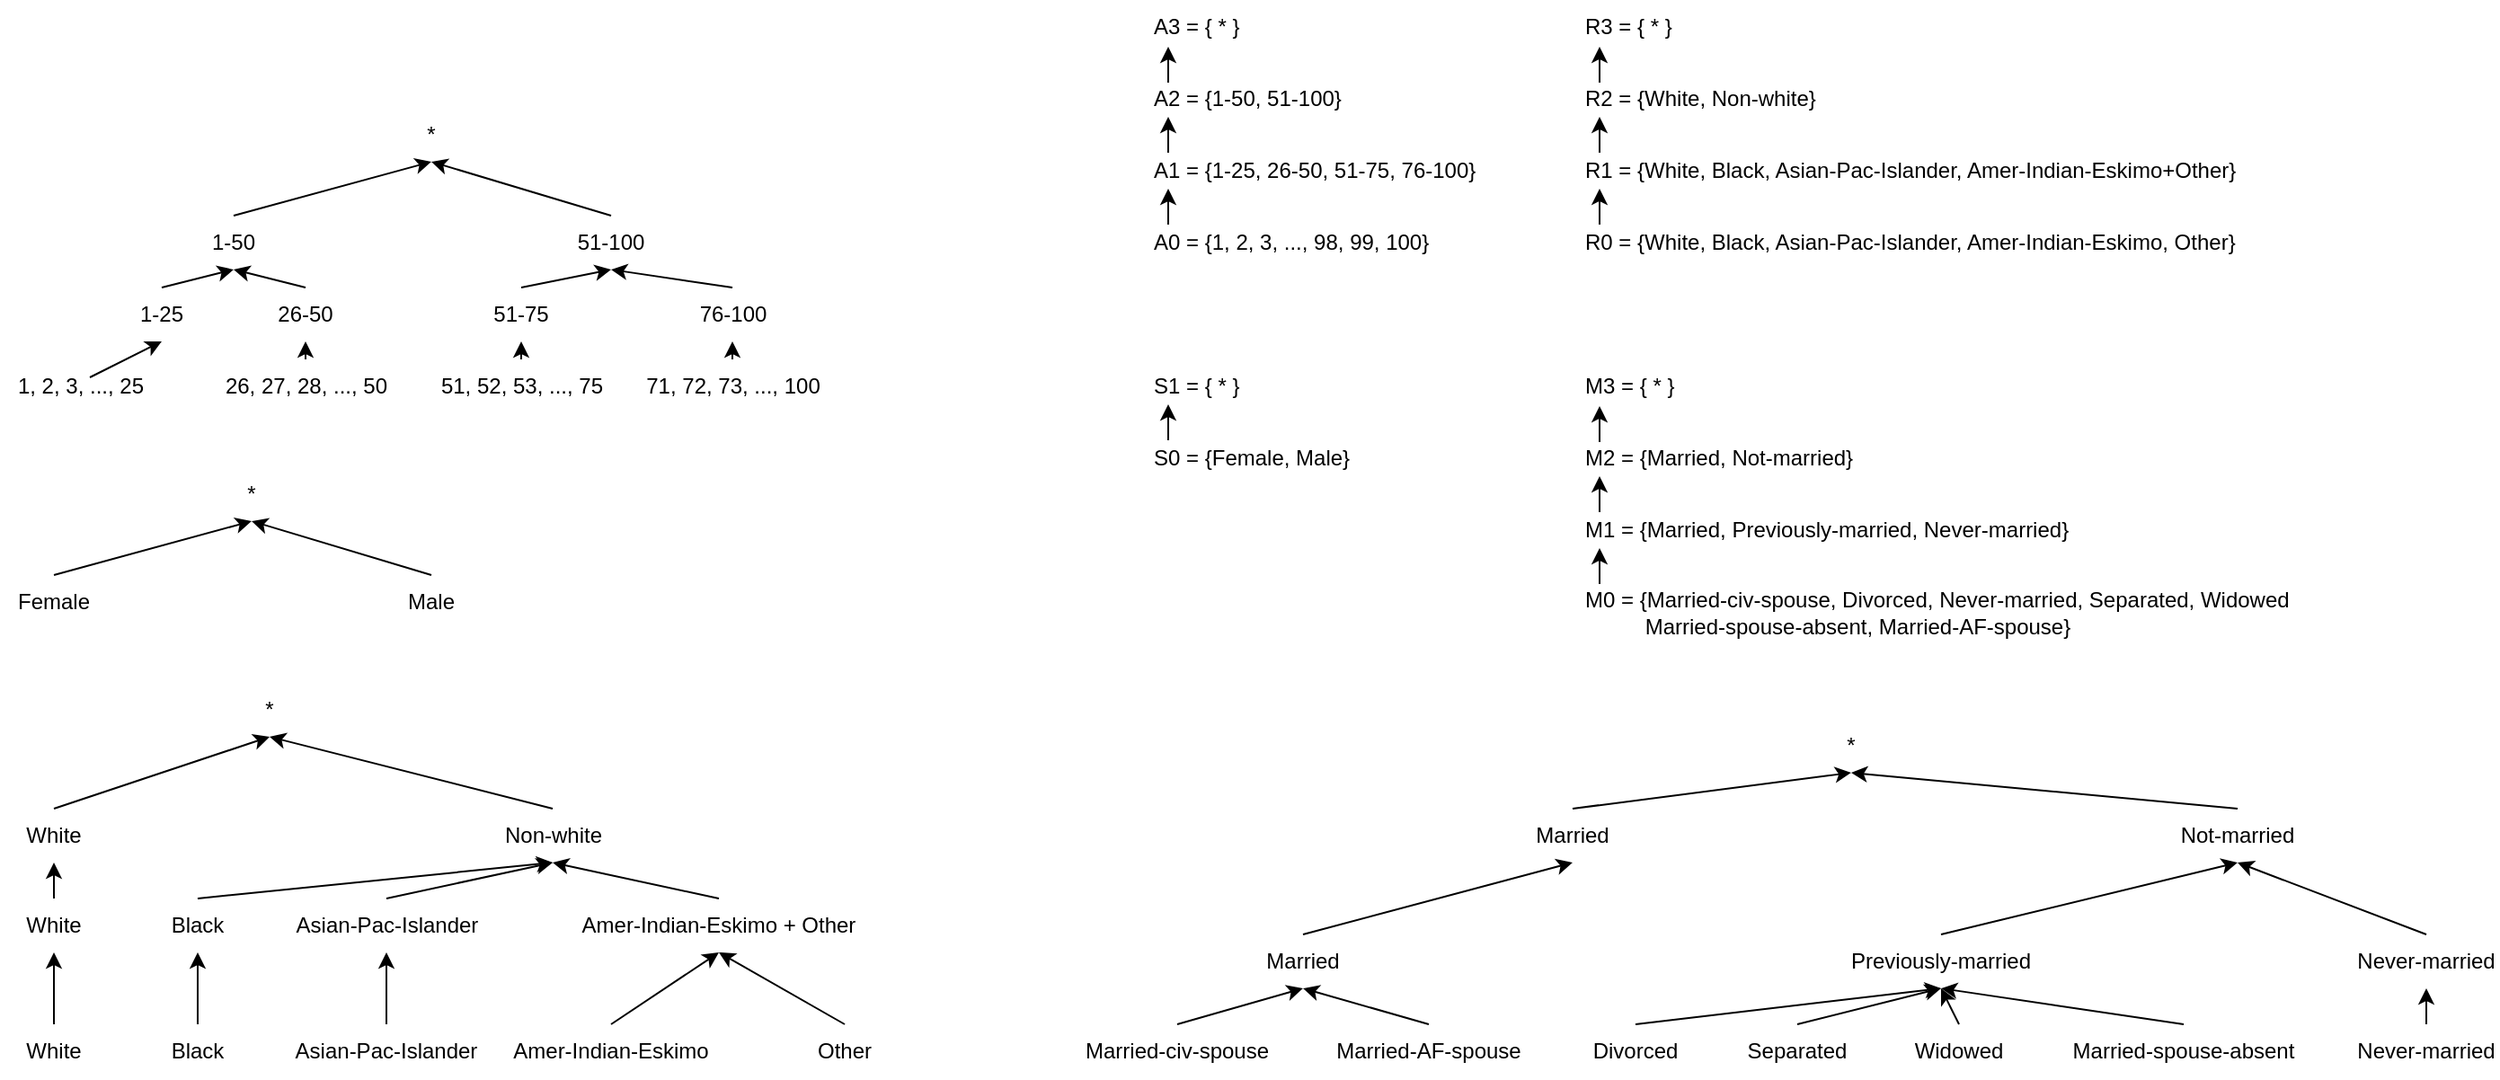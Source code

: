 <mxfile version="28.1.2">
  <diagram name="หน้า-1" id="5W7M6bj4PBa3VC3lxNan">
    <mxGraphModel dx="1678" dy="989" grid="1" gridSize="10" guides="1" tooltips="1" connect="1" arrows="1" fold="1" page="1" pageScale="1" pageWidth="1654" pageHeight="1169" math="0" shadow="0">
      <root>
        <mxCell id="0" />
        <mxCell id="1" parent="0" />
        <mxCell id="DwPkwXwsCmRvW5p9e_Te-1" value="A0 = {1, 2, 3, ..., 98, 99, 100}" style="text;html=1;align=left;verticalAlign=middle;whiteSpace=wrap;rounded=0;" vertex="1" parent="1">
          <mxGeometry x="720" y="440" width="250" height="30" as="geometry" />
        </mxCell>
        <mxCell id="DwPkwXwsCmRvW5p9e_Te-2" value="A1 = {1-25, 26-50, 51-75, 76-100}" style="text;html=1;align=left;verticalAlign=middle;whiteSpace=wrap;rounded=0;" vertex="1" parent="1">
          <mxGeometry x="720" y="400" width="250" height="30" as="geometry" />
        </mxCell>
        <mxCell id="DwPkwXwsCmRvW5p9e_Te-3" value="A2 = {1-50, 51-100}" style="text;html=1;align=left;verticalAlign=middle;whiteSpace=wrap;rounded=0;" vertex="1" parent="1">
          <mxGeometry x="720" y="360" width="250" height="30" as="geometry" />
        </mxCell>
        <mxCell id="DwPkwXwsCmRvW5p9e_Te-4" value="A3 = { * }" style="text;html=1;align=left;verticalAlign=middle;whiteSpace=wrap;rounded=0;" vertex="1" parent="1">
          <mxGeometry x="720" y="320" width="250" height="30" as="geometry" />
        </mxCell>
        <mxCell id="DwPkwXwsCmRvW5p9e_Te-5" value="" style="endArrow=classic;html=1;rounded=0;" edge="1" parent="1">
          <mxGeometry width="50" height="50" relative="1" as="geometry">
            <mxPoint x="730" y="366" as="sourcePoint" />
            <mxPoint x="730" y="346" as="targetPoint" />
            <Array as="points">
              <mxPoint x="730" y="366" />
            </Array>
          </mxGeometry>
        </mxCell>
        <mxCell id="DwPkwXwsCmRvW5p9e_Te-6" value="" style="endArrow=classic;html=1;rounded=0;" edge="1" parent="1">
          <mxGeometry width="50" height="50" relative="1" as="geometry">
            <mxPoint x="730" y="405" as="sourcePoint" />
            <mxPoint x="730" y="385" as="targetPoint" />
            <Array as="points">
              <mxPoint x="730" y="405" />
            </Array>
          </mxGeometry>
        </mxCell>
        <mxCell id="DwPkwXwsCmRvW5p9e_Te-7" value="" style="endArrow=classic;html=1;rounded=0;" edge="1" parent="1">
          <mxGeometry width="50" height="50" relative="1" as="geometry">
            <mxPoint x="730" y="445" as="sourcePoint" />
            <mxPoint x="730" y="425" as="targetPoint" />
            <Array as="points">
              <mxPoint x="730" y="445" />
            </Array>
          </mxGeometry>
        </mxCell>
        <mxCell id="DwPkwXwsCmRvW5p9e_Te-8" value="S0 = {Female, Male}" style="text;html=1;align=left;verticalAlign=middle;whiteSpace=wrap;rounded=0;" vertex="1" parent="1">
          <mxGeometry x="720" y="560" width="250" height="30" as="geometry" />
        </mxCell>
        <mxCell id="DwPkwXwsCmRvW5p9e_Te-9" value="S1 = { * }" style="text;html=1;align=left;verticalAlign=middle;whiteSpace=wrap;rounded=0;" vertex="1" parent="1">
          <mxGeometry x="720" y="520" width="250" height="30" as="geometry" />
        </mxCell>
        <mxCell id="DwPkwXwsCmRvW5p9e_Te-10" value="" style="endArrow=classic;html=1;rounded=0;" edge="1" parent="1">
          <mxGeometry width="50" height="50" relative="1" as="geometry">
            <mxPoint x="730" y="565" as="sourcePoint" />
            <mxPoint x="730" y="545" as="targetPoint" />
            <Array as="points">
              <mxPoint x="730" y="565" />
            </Array>
          </mxGeometry>
        </mxCell>
        <mxCell id="DwPkwXwsCmRvW5p9e_Te-11" value="R0 = {White, Black, Asian-Pac-Islander, Amer-Indian-Eskimo, Other}" style="text;html=1;align=left;verticalAlign=middle;whiteSpace=wrap;rounded=0;" vertex="1" parent="1">
          <mxGeometry x="960" y="440" width="370" height="30" as="geometry" />
        </mxCell>
        <mxCell id="DwPkwXwsCmRvW5p9e_Te-12" value="R1 = {White, Black, Asian-Pac-Islander, Amer-Indian-Eskimo+Other}" style="text;html=1;align=left;verticalAlign=middle;whiteSpace=wrap;rounded=0;" vertex="1" parent="1">
          <mxGeometry x="960" y="400" width="370" height="30" as="geometry" />
        </mxCell>
        <mxCell id="DwPkwXwsCmRvW5p9e_Te-13" value="R2 = {White, Non-white}" style="text;html=1;align=left;verticalAlign=middle;whiteSpace=wrap;rounded=0;" vertex="1" parent="1">
          <mxGeometry x="960" y="360" width="370" height="30" as="geometry" />
        </mxCell>
        <mxCell id="DwPkwXwsCmRvW5p9e_Te-14" value="R3 = { * }" style="text;html=1;align=left;verticalAlign=middle;whiteSpace=wrap;rounded=0;" vertex="1" parent="1">
          <mxGeometry x="960" y="320" width="250" height="30" as="geometry" />
        </mxCell>
        <mxCell id="DwPkwXwsCmRvW5p9e_Te-15" value="" style="endArrow=classic;html=1;rounded=0;" edge="1" parent="1">
          <mxGeometry width="50" height="50" relative="1" as="geometry">
            <mxPoint x="970" y="366" as="sourcePoint" />
            <mxPoint x="970" y="346" as="targetPoint" />
            <Array as="points">
              <mxPoint x="970" y="366" />
            </Array>
          </mxGeometry>
        </mxCell>
        <mxCell id="DwPkwXwsCmRvW5p9e_Te-16" value="" style="endArrow=classic;html=1;rounded=0;" edge="1" parent="1">
          <mxGeometry width="50" height="50" relative="1" as="geometry">
            <mxPoint x="970" y="405" as="sourcePoint" />
            <mxPoint x="970" y="385" as="targetPoint" />
            <Array as="points">
              <mxPoint x="970" y="405" />
            </Array>
          </mxGeometry>
        </mxCell>
        <mxCell id="DwPkwXwsCmRvW5p9e_Te-17" value="" style="endArrow=classic;html=1;rounded=0;" edge="1" parent="1">
          <mxGeometry width="50" height="50" relative="1" as="geometry">
            <mxPoint x="970" y="445" as="sourcePoint" />
            <mxPoint x="970" y="425" as="targetPoint" />
            <Array as="points">
              <mxPoint x="970" y="445" />
            </Array>
          </mxGeometry>
        </mxCell>
        <mxCell id="DwPkwXwsCmRvW5p9e_Te-18" value="M0 = {Married-civ-spouse, Divorced, Never-married, Separated, Widowed&lt;div&gt;&amp;nbsp; &amp;nbsp; &amp;nbsp; &amp;nbsp; &amp;nbsp; Married-spouse-absent, Married-AF-spouse}&lt;/div&gt;" style="text;html=1;align=left;verticalAlign=middle;whiteSpace=wrap;rounded=0;" vertex="1" parent="1">
          <mxGeometry x="960" y="646" width="400" height="30" as="geometry" />
        </mxCell>
        <mxCell id="DwPkwXwsCmRvW5p9e_Te-19" value="M1 = {Married, Previously-married, Never-married}" style="text;html=1;align=left;verticalAlign=middle;whiteSpace=wrap;rounded=0;" vertex="1" parent="1">
          <mxGeometry x="960" y="600" width="370" height="30" as="geometry" />
        </mxCell>
        <mxCell id="DwPkwXwsCmRvW5p9e_Te-20" value="M2 = {Married, Not-married}" style="text;html=1;align=left;verticalAlign=middle;whiteSpace=wrap;rounded=0;" vertex="1" parent="1">
          <mxGeometry x="960" y="560" width="370" height="30" as="geometry" />
        </mxCell>
        <mxCell id="DwPkwXwsCmRvW5p9e_Te-21" value="M3 = { * }" style="text;html=1;align=left;verticalAlign=middle;whiteSpace=wrap;rounded=0;" vertex="1" parent="1">
          <mxGeometry x="960" y="520" width="250" height="30" as="geometry" />
        </mxCell>
        <mxCell id="DwPkwXwsCmRvW5p9e_Te-22" value="" style="endArrow=classic;html=1;rounded=0;" edge="1" parent="1">
          <mxGeometry width="50" height="50" relative="1" as="geometry">
            <mxPoint x="970" y="566" as="sourcePoint" />
            <mxPoint x="970" y="546" as="targetPoint" />
            <Array as="points">
              <mxPoint x="970" y="566" />
            </Array>
          </mxGeometry>
        </mxCell>
        <mxCell id="DwPkwXwsCmRvW5p9e_Te-23" value="" style="endArrow=classic;html=1;rounded=0;" edge="1" parent="1">
          <mxGeometry width="50" height="50" relative="1" as="geometry">
            <mxPoint x="970" y="605" as="sourcePoint" />
            <mxPoint x="970" y="585" as="targetPoint" />
            <Array as="points">
              <mxPoint x="970" y="605" />
            </Array>
          </mxGeometry>
        </mxCell>
        <mxCell id="DwPkwXwsCmRvW5p9e_Te-24" value="" style="endArrow=classic;html=1;rounded=0;" edge="1" parent="1">
          <mxGeometry width="50" height="50" relative="1" as="geometry">
            <mxPoint x="970" y="645" as="sourcePoint" />
            <mxPoint x="970" y="625" as="targetPoint" />
            <Array as="points">
              <mxPoint x="970" y="645" />
            </Array>
          </mxGeometry>
        </mxCell>
        <mxCell id="DwPkwXwsCmRvW5p9e_Te-25" value="*" style="text;html=1;align=center;verticalAlign=middle;whiteSpace=wrap;rounded=0;" vertex="1" parent="1">
          <mxGeometry x="290" y="380" width="60" height="30" as="geometry" />
        </mxCell>
        <mxCell id="DwPkwXwsCmRvW5p9e_Te-26" value="1-50" style="text;html=1;align=center;verticalAlign=middle;whiteSpace=wrap;rounded=0;" vertex="1" parent="1">
          <mxGeometry x="180" y="440" width="60" height="30" as="geometry" />
        </mxCell>
        <mxCell id="DwPkwXwsCmRvW5p9e_Te-27" value="51-100" style="text;html=1;align=center;verticalAlign=middle;whiteSpace=wrap;rounded=0;" vertex="1" parent="1">
          <mxGeometry x="390" y="440" width="60" height="30" as="geometry" />
        </mxCell>
        <mxCell id="DwPkwXwsCmRvW5p9e_Te-28" value="1-25" style="text;html=1;align=center;verticalAlign=middle;whiteSpace=wrap;rounded=0;" vertex="1" parent="1">
          <mxGeometry x="140" y="480" width="60" height="30" as="geometry" />
        </mxCell>
        <mxCell id="DwPkwXwsCmRvW5p9e_Te-29" value="26-50" style="text;html=1;align=center;verticalAlign=middle;whiteSpace=wrap;rounded=0;" vertex="1" parent="1">
          <mxGeometry x="220" y="480" width="60" height="30" as="geometry" />
        </mxCell>
        <mxCell id="DwPkwXwsCmRvW5p9e_Te-30" value="51-75" style="text;html=1;align=center;verticalAlign=middle;whiteSpace=wrap;rounded=0;" vertex="1" parent="1">
          <mxGeometry x="340" y="480" width="60" height="30" as="geometry" />
        </mxCell>
        <mxCell id="DwPkwXwsCmRvW5p9e_Te-31" value="76-100" style="text;html=1;align=center;verticalAlign=middle;whiteSpace=wrap;rounded=0;" vertex="1" parent="1">
          <mxGeometry x="457.5" y="480" width="60" height="30" as="geometry" />
        </mxCell>
        <mxCell id="DwPkwXwsCmRvW5p9e_Te-32" value="1, 2, 3, ..., 25" style="text;html=1;align=center;verticalAlign=middle;whiteSpace=wrap;rounded=0;" vertex="1" parent="1">
          <mxGeometry x="80" y="520" width="90" height="30" as="geometry" />
        </mxCell>
        <mxCell id="DwPkwXwsCmRvW5p9e_Te-33" value="26, 27, 28, ..., 50" style="text;html=1;align=center;verticalAlign=middle;whiteSpace=wrap;rounded=0;" vertex="1" parent="1">
          <mxGeometry x="202.5" y="520" width="95" height="30" as="geometry" />
        </mxCell>
        <mxCell id="DwPkwXwsCmRvW5p9e_Te-34" value="51, 52, 53, ..., 75" style="text;html=1;align=center;verticalAlign=middle;whiteSpace=wrap;rounded=0;" vertex="1" parent="1">
          <mxGeometry x="322.5" y="520" width="95" height="30" as="geometry" />
        </mxCell>
        <mxCell id="DwPkwXwsCmRvW5p9e_Te-35" value="71, 72, 73, ..., 100" style="text;html=1;align=center;verticalAlign=middle;whiteSpace=wrap;rounded=0;" vertex="1" parent="1">
          <mxGeometry x="437.5" y="520" width="100" height="30" as="geometry" />
        </mxCell>
        <mxCell id="DwPkwXwsCmRvW5p9e_Te-36" value="" style="endArrow=classic;html=1;rounded=0;strokeWidth=1;entryX=0.5;entryY=1;entryDx=0;entryDy=0;" edge="1" parent="1" target="DwPkwXwsCmRvW5p9e_Te-28">
          <mxGeometry width="50" height="50" relative="1" as="geometry">
            <mxPoint x="130" y="530" as="sourcePoint" />
            <mxPoint x="180" y="480" as="targetPoint" />
          </mxGeometry>
        </mxCell>
        <mxCell id="DwPkwXwsCmRvW5p9e_Te-37" value="" style="endArrow=classic;html=1;rounded=0;strokeWidth=1;entryX=0.5;entryY=1;entryDx=0;entryDy=0;exitX=0.5;exitY=0;exitDx=0;exitDy=0;" edge="1" parent="1" source="DwPkwXwsCmRvW5p9e_Te-33" target="DwPkwXwsCmRvW5p9e_Te-29">
          <mxGeometry width="50" height="50" relative="1" as="geometry">
            <mxPoint x="200" y="600" as="sourcePoint" />
            <mxPoint x="240" y="580" as="targetPoint" />
          </mxGeometry>
        </mxCell>
        <mxCell id="DwPkwXwsCmRvW5p9e_Te-38" value="" style="endArrow=classic;html=1;rounded=0;strokeWidth=1;entryX=0.5;entryY=1;entryDx=0;entryDy=0;" edge="1" parent="1" target="DwPkwXwsCmRvW5p9e_Te-30">
          <mxGeometry width="50" height="50" relative="1" as="geometry">
            <mxPoint x="370" y="520" as="sourcePoint" />
            <mxPoint x="420" y="590" as="targetPoint" />
          </mxGeometry>
        </mxCell>
        <mxCell id="DwPkwXwsCmRvW5p9e_Te-39" value="" style="endArrow=classic;html=1;rounded=0;strokeWidth=1;entryX=0.5;entryY=1;entryDx=0;entryDy=0;exitX=0.5;exitY=0;exitDx=0;exitDy=0;" edge="1" parent="1" source="DwPkwXwsCmRvW5p9e_Te-35" target="DwPkwXwsCmRvW5p9e_Te-31">
          <mxGeometry width="50" height="50" relative="1" as="geometry">
            <mxPoint x="460" y="600" as="sourcePoint" />
            <mxPoint x="500" y="580" as="targetPoint" />
          </mxGeometry>
        </mxCell>
        <mxCell id="DwPkwXwsCmRvW5p9e_Te-40" value="" style="endArrow=classic;html=1;rounded=0;strokeWidth=1;entryX=0.5;entryY=1;entryDx=0;entryDy=0;exitX=0.5;exitY=0;exitDx=0;exitDy=0;" edge="1" parent="1" source="DwPkwXwsCmRvW5p9e_Te-28" target="DwPkwXwsCmRvW5p9e_Te-26">
          <mxGeometry width="50" height="50" relative="1" as="geometry">
            <mxPoint x="490" y="610" as="sourcePoint" />
            <mxPoint x="530" y="590" as="targetPoint" />
          </mxGeometry>
        </mxCell>
        <mxCell id="DwPkwXwsCmRvW5p9e_Te-41" value="" style="endArrow=classic;html=1;rounded=0;strokeWidth=1;entryX=0.5;entryY=1;entryDx=0;entryDy=0;exitX=0.5;exitY=0;exitDx=0;exitDy=0;" edge="1" parent="1" source="DwPkwXwsCmRvW5p9e_Te-29" target="DwPkwXwsCmRvW5p9e_Te-26">
          <mxGeometry width="50" height="50" relative="1" as="geometry">
            <mxPoint x="280" y="480" as="sourcePoint" />
            <mxPoint x="320" y="460" as="targetPoint" />
          </mxGeometry>
        </mxCell>
        <mxCell id="DwPkwXwsCmRvW5p9e_Te-42" value="" style="endArrow=classic;html=1;rounded=0;strokeWidth=1;entryX=0.5;entryY=1;entryDx=0;entryDy=0;exitX=0.5;exitY=0;exitDx=0;exitDy=0;" edge="1" parent="1" source="DwPkwXwsCmRvW5p9e_Te-30" target="DwPkwXwsCmRvW5p9e_Te-27">
          <mxGeometry width="50" height="50" relative="1" as="geometry">
            <mxPoint x="360" y="480" as="sourcePoint" />
            <mxPoint x="400" y="460" as="targetPoint" />
          </mxGeometry>
        </mxCell>
        <mxCell id="DwPkwXwsCmRvW5p9e_Te-43" value="" style="endArrow=classic;html=1;rounded=0;strokeWidth=1;entryX=0.5;entryY=1;entryDx=0;entryDy=0;exitX=0.5;exitY=0;exitDx=0;exitDy=0;" edge="1" parent="1" source="DwPkwXwsCmRvW5p9e_Te-31" target="DwPkwXwsCmRvW5p9e_Te-27">
          <mxGeometry width="50" height="50" relative="1" as="geometry">
            <mxPoint x="460" y="480" as="sourcePoint" />
            <mxPoint x="500" y="460" as="targetPoint" />
          </mxGeometry>
        </mxCell>
        <mxCell id="DwPkwXwsCmRvW5p9e_Te-44" value="" style="endArrow=classic;html=1;rounded=0;strokeWidth=1;entryX=0.5;entryY=1;entryDx=0;entryDy=0;exitX=0.5;exitY=0;exitDx=0;exitDy=0;" edge="1" parent="1" source="DwPkwXwsCmRvW5p9e_Te-26" target="DwPkwXwsCmRvW5p9e_Te-25">
          <mxGeometry width="50" height="50" relative="1" as="geometry">
            <mxPoint x="330" y="430" as="sourcePoint" />
            <mxPoint x="370" y="410" as="targetPoint" />
          </mxGeometry>
        </mxCell>
        <mxCell id="DwPkwXwsCmRvW5p9e_Te-45" value="" style="endArrow=classic;html=1;rounded=0;strokeWidth=1;entryX=0.5;entryY=1;entryDx=0;entryDy=0;exitX=0.5;exitY=0;exitDx=0;exitDy=0;" edge="1" parent="1" source="DwPkwXwsCmRvW5p9e_Te-27" target="DwPkwXwsCmRvW5p9e_Te-25">
          <mxGeometry width="50" height="50" relative="1" as="geometry">
            <mxPoint x="400" y="460" as="sourcePoint" />
            <mxPoint x="440" y="440" as="targetPoint" />
          </mxGeometry>
        </mxCell>
        <mxCell id="DwPkwXwsCmRvW5p9e_Te-46" value="*" style="text;html=1;align=center;verticalAlign=middle;whiteSpace=wrap;rounded=0;" vertex="1" parent="1">
          <mxGeometry x="190" y="580" width="60" height="30" as="geometry" />
        </mxCell>
        <mxCell id="DwPkwXwsCmRvW5p9e_Te-47" value="Female" style="text;html=1;align=center;verticalAlign=middle;whiteSpace=wrap;rounded=0;" vertex="1" parent="1">
          <mxGeometry x="80" y="640" width="60" height="30" as="geometry" />
        </mxCell>
        <mxCell id="DwPkwXwsCmRvW5p9e_Te-48" value="Male" style="text;html=1;align=center;verticalAlign=middle;whiteSpace=wrap;rounded=0;" vertex="1" parent="1">
          <mxGeometry x="290" y="640" width="60" height="30" as="geometry" />
        </mxCell>
        <mxCell id="DwPkwXwsCmRvW5p9e_Te-49" value="" style="endArrow=classic;html=1;rounded=0;strokeWidth=1;entryX=0.5;entryY=1;entryDx=0;entryDy=0;exitX=0.5;exitY=0;exitDx=0;exitDy=0;" edge="1" parent="1" source="DwPkwXwsCmRvW5p9e_Te-47" target="DwPkwXwsCmRvW5p9e_Te-46">
          <mxGeometry width="50" height="50" relative="1" as="geometry">
            <mxPoint x="230" y="630" as="sourcePoint" />
            <mxPoint x="270" y="610" as="targetPoint" />
          </mxGeometry>
        </mxCell>
        <mxCell id="DwPkwXwsCmRvW5p9e_Te-50" value="" style="endArrow=classic;html=1;rounded=0;strokeWidth=1;entryX=0.5;entryY=1;entryDx=0;entryDy=0;exitX=0.5;exitY=0;exitDx=0;exitDy=0;" edge="1" parent="1" source="DwPkwXwsCmRvW5p9e_Te-48" target="DwPkwXwsCmRvW5p9e_Te-46">
          <mxGeometry width="50" height="50" relative="1" as="geometry">
            <mxPoint x="300" y="660" as="sourcePoint" />
            <mxPoint x="340" y="640" as="targetPoint" />
          </mxGeometry>
        </mxCell>
        <mxCell id="DwPkwXwsCmRvW5p9e_Te-51" value="White" style="text;html=1;align=center;verticalAlign=middle;whiteSpace=wrap;rounded=0;" vertex="1" parent="1">
          <mxGeometry x="80" y="890" width="60" height="30" as="geometry" />
        </mxCell>
        <mxCell id="DwPkwXwsCmRvW5p9e_Te-52" value="Asian-Pac-Islander" style="text;html=1;align=center;verticalAlign=middle;whiteSpace=wrap;rounded=0;" vertex="1" parent="1">
          <mxGeometry x="240" y="890" width="110" height="30" as="geometry" />
        </mxCell>
        <mxCell id="DwPkwXwsCmRvW5p9e_Te-53" value="Other" style="text;html=1;align=center;verticalAlign=middle;whiteSpace=wrap;rounded=0;" vertex="1" parent="1">
          <mxGeometry x="520" y="890" width="60" height="30" as="geometry" />
        </mxCell>
        <mxCell id="DwPkwXwsCmRvW5p9e_Te-54" value="Amer-Indian-Eskimo" style="text;html=1;align=center;verticalAlign=middle;whiteSpace=wrap;rounded=0;" vertex="1" parent="1">
          <mxGeometry x="360" y="890" width="120" height="30" as="geometry" />
        </mxCell>
        <mxCell id="DwPkwXwsCmRvW5p9e_Te-55" value="Black" style="text;html=1;align=center;verticalAlign=middle;whiteSpace=wrap;rounded=0;" vertex="1" parent="1">
          <mxGeometry x="160" y="890" width="60" height="30" as="geometry" />
        </mxCell>
        <mxCell id="DwPkwXwsCmRvW5p9e_Te-56" value="White" style="text;html=1;align=center;verticalAlign=middle;whiteSpace=wrap;rounded=0;" vertex="1" parent="1">
          <mxGeometry x="80" y="820" width="60" height="30" as="geometry" />
        </mxCell>
        <mxCell id="DwPkwXwsCmRvW5p9e_Te-57" value="Amer-Indian-Eskimo + Other" style="text;html=1;align=center;verticalAlign=middle;whiteSpace=wrap;rounded=0;" vertex="1" parent="1">
          <mxGeometry x="400" y="820" width="160" height="30" as="geometry" />
        </mxCell>
        <mxCell id="DwPkwXwsCmRvW5p9e_Te-58" value="Asian-Pac-Islander" style="text;html=1;align=center;verticalAlign=middle;whiteSpace=wrap;rounded=0;" vertex="1" parent="1">
          <mxGeometry x="238.75" y="820" width="112.5" height="30" as="geometry" />
        </mxCell>
        <mxCell id="DwPkwXwsCmRvW5p9e_Te-59" value="Black" style="text;html=1;align=center;verticalAlign=middle;whiteSpace=wrap;rounded=0;" vertex="1" parent="1">
          <mxGeometry x="160" y="820" width="60" height="30" as="geometry" />
        </mxCell>
        <mxCell id="DwPkwXwsCmRvW5p9e_Te-60" value="White" style="text;html=1;align=center;verticalAlign=middle;whiteSpace=wrap;rounded=0;" vertex="1" parent="1">
          <mxGeometry x="80" y="770" width="60" height="30" as="geometry" />
        </mxCell>
        <mxCell id="DwPkwXwsCmRvW5p9e_Te-61" value="Non-white" style="text;html=1;align=center;verticalAlign=middle;whiteSpace=wrap;rounded=0;" vertex="1" parent="1">
          <mxGeometry x="357.5" y="770" width="60" height="30" as="geometry" />
        </mxCell>
        <mxCell id="DwPkwXwsCmRvW5p9e_Te-62" value="" style="endArrow=classic;html=1;rounded=0;entryX=0.5;entryY=1;entryDx=0;entryDy=0;exitX=0.5;exitY=0;exitDx=0;exitDy=0;" edge="1" parent="1" source="DwPkwXwsCmRvW5p9e_Te-51" target="DwPkwXwsCmRvW5p9e_Te-56">
          <mxGeometry width="50" height="50" relative="1" as="geometry">
            <mxPoint x="10" y="910" as="sourcePoint" />
            <mxPoint x="60" y="860" as="targetPoint" />
          </mxGeometry>
        </mxCell>
        <mxCell id="DwPkwXwsCmRvW5p9e_Te-63" value="*" style="text;html=1;align=center;verticalAlign=middle;whiteSpace=wrap;rounded=0;" vertex="1" parent="1">
          <mxGeometry x="200" y="700" width="60" height="30" as="geometry" />
        </mxCell>
        <mxCell id="DwPkwXwsCmRvW5p9e_Te-64" value="" style="endArrow=classic;html=1;rounded=0;entryX=0.5;entryY=1;entryDx=0;entryDy=0;exitX=0.5;exitY=0;exitDx=0;exitDy=0;" edge="1" parent="1" source="DwPkwXwsCmRvW5p9e_Te-55" target="DwPkwXwsCmRvW5p9e_Te-59">
          <mxGeometry width="50" height="50" relative="1" as="geometry">
            <mxPoint x="130" y="920" as="sourcePoint" />
            <mxPoint x="180" y="870" as="targetPoint" />
          </mxGeometry>
        </mxCell>
        <mxCell id="DwPkwXwsCmRvW5p9e_Te-65" value="" style="endArrow=classic;html=1;rounded=0;entryX=0.5;entryY=1;entryDx=0;entryDy=0;exitX=0.5;exitY=0;exitDx=0;exitDy=0;" edge="1" parent="1" source="DwPkwXwsCmRvW5p9e_Te-52" target="DwPkwXwsCmRvW5p9e_Te-58">
          <mxGeometry width="50" height="50" relative="1" as="geometry">
            <mxPoint x="260" y="920" as="sourcePoint" />
            <mxPoint x="310" y="870" as="targetPoint" />
          </mxGeometry>
        </mxCell>
        <mxCell id="DwPkwXwsCmRvW5p9e_Te-66" value="" style="endArrow=classic;html=1;rounded=0;entryX=0.5;entryY=1;entryDx=0;entryDy=0;exitX=0.5;exitY=0;exitDx=0;exitDy=0;" edge="1" parent="1" source="DwPkwXwsCmRvW5p9e_Te-54" target="DwPkwXwsCmRvW5p9e_Te-57">
          <mxGeometry width="50" height="50" relative="1" as="geometry">
            <mxPoint x="390" y="910" as="sourcePoint" />
            <mxPoint x="440" y="860" as="targetPoint" />
          </mxGeometry>
        </mxCell>
        <mxCell id="DwPkwXwsCmRvW5p9e_Te-67" value="" style="endArrow=classic;html=1;rounded=0;entryX=0.5;entryY=1;entryDx=0;entryDy=0;exitX=0.5;exitY=0;exitDx=0;exitDy=0;" edge="1" parent="1" source="DwPkwXwsCmRvW5p9e_Te-53" target="DwPkwXwsCmRvW5p9e_Te-57">
          <mxGeometry width="50" height="50" relative="1" as="geometry">
            <mxPoint x="540" y="910" as="sourcePoint" />
            <mxPoint x="590" y="860" as="targetPoint" />
          </mxGeometry>
        </mxCell>
        <mxCell id="DwPkwXwsCmRvW5p9e_Te-68" value="" style="endArrow=classic;html=1;rounded=0;entryX=0.5;entryY=1;entryDx=0;entryDy=0;exitX=0.5;exitY=0;exitDx=0;exitDy=0;" edge="1" parent="1" source="DwPkwXwsCmRvW5p9e_Te-57" target="DwPkwXwsCmRvW5p9e_Te-61">
          <mxGeometry width="50" height="50" relative="1" as="geometry">
            <mxPoint x="510" y="900" as="sourcePoint" />
            <mxPoint x="560" y="850" as="targetPoint" />
          </mxGeometry>
        </mxCell>
        <mxCell id="DwPkwXwsCmRvW5p9e_Te-69" value="" style="endArrow=classic;html=1;rounded=0;exitX=0.5;exitY=0;exitDx=0;exitDy=0;entryX=0.5;entryY=1;entryDx=0;entryDy=0;" edge="1" parent="1" source="DwPkwXwsCmRvW5p9e_Te-58" target="DwPkwXwsCmRvW5p9e_Te-61">
          <mxGeometry width="50" height="50" relative="1" as="geometry">
            <mxPoint x="320" y="860" as="sourcePoint" />
            <mxPoint x="370" y="810" as="targetPoint" />
          </mxGeometry>
        </mxCell>
        <mxCell id="DwPkwXwsCmRvW5p9e_Te-70" value="" style="endArrow=classic;html=1;rounded=0;entryX=0.5;entryY=1;entryDx=0;entryDy=0;exitX=0.5;exitY=0;exitDx=0;exitDy=0;" edge="1" parent="1" source="DwPkwXwsCmRvW5p9e_Te-56" target="DwPkwXwsCmRvW5p9e_Te-60">
          <mxGeometry width="50" height="50" relative="1" as="geometry">
            <mxPoint x="170" y="910" as="sourcePoint" />
            <mxPoint x="220" y="860" as="targetPoint" />
          </mxGeometry>
        </mxCell>
        <mxCell id="DwPkwXwsCmRvW5p9e_Te-71" value="" style="endArrow=classic;html=1;rounded=0;entryX=0.5;entryY=1;entryDx=0;entryDy=0;exitX=0.5;exitY=0;exitDx=0;exitDy=0;" edge="1" parent="1" source="DwPkwXwsCmRvW5p9e_Te-59" target="DwPkwXwsCmRvW5p9e_Te-61">
          <mxGeometry width="50" height="50" relative="1" as="geometry">
            <mxPoint x="120" y="900" as="sourcePoint" />
            <mxPoint x="170" y="850" as="targetPoint" />
          </mxGeometry>
        </mxCell>
        <mxCell id="DwPkwXwsCmRvW5p9e_Te-72" value="" style="endArrow=classic;html=1;rounded=0;entryX=0.5;entryY=1;entryDx=0;entryDy=0;exitX=0.5;exitY=0;exitDx=0;exitDy=0;" edge="1" parent="1" source="DwPkwXwsCmRvW5p9e_Te-60" target="DwPkwXwsCmRvW5p9e_Te-63">
          <mxGeometry width="50" height="50" relative="1" as="geometry">
            <mxPoint x="170" y="850" as="sourcePoint" />
            <mxPoint x="220" y="800" as="targetPoint" />
          </mxGeometry>
        </mxCell>
        <mxCell id="DwPkwXwsCmRvW5p9e_Te-73" value="" style="endArrow=classic;html=1;rounded=0;entryX=0.5;entryY=1;entryDx=0;entryDy=0;exitX=0.5;exitY=0;exitDx=0;exitDy=0;" edge="1" parent="1" source="DwPkwXwsCmRvW5p9e_Te-61" target="DwPkwXwsCmRvW5p9e_Te-63">
          <mxGeometry width="50" height="50" relative="1" as="geometry">
            <mxPoint x="320" y="810" as="sourcePoint" />
            <mxPoint x="370" y="760" as="targetPoint" />
          </mxGeometry>
        </mxCell>
        <mxCell id="DwPkwXwsCmRvW5p9e_Te-75" value="Married-civ-spouse" style="text;html=1;align=center;verticalAlign=middle;whiteSpace=wrap;rounded=0;" vertex="1" parent="1">
          <mxGeometry x="680" y="890" width="110" height="30" as="geometry" />
        </mxCell>
        <mxCell id="DwPkwXwsCmRvW5p9e_Te-76" value="Never-married" style="text;html=1;align=center;verticalAlign=middle;whiteSpace=wrap;rounded=0;" vertex="1" parent="1">
          <mxGeometry x="1390" y="890" width="80" height="30" as="geometry" />
        </mxCell>
        <mxCell id="DwPkwXwsCmRvW5p9e_Te-77" value="Widowed" style="text;html=1;align=center;verticalAlign=middle;whiteSpace=wrap;rounded=0;" vertex="1" parent="1">
          <mxGeometry x="1140" y="890" width="60" height="30" as="geometry" />
        </mxCell>
        <mxCell id="DwPkwXwsCmRvW5p9e_Te-78" value="Separated" style="text;html=1;align=center;verticalAlign=middle;whiteSpace=wrap;rounded=0;" vertex="1" parent="1">
          <mxGeometry x="1050" y="890" width="60" height="30" as="geometry" />
        </mxCell>
        <mxCell id="DwPkwXwsCmRvW5p9e_Te-79" value="Divorced" style="text;html=1;align=center;verticalAlign=middle;whiteSpace=wrap;rounded=0;" vertex="1" parent="1">
          <mxGeometry x="960" y="890" width="60" height="30" as="geometry" />
        </mxCell>
        <mxCell id="DwPkwXwsCmRvW5p9e_Te-80" value="Married-spouse-absent" style="text;html=1;align=center;verticalAlign=middle;whiteSpace=wrap;rounded=0;" vertex="1" parent="1">
          <mxGeometry x="1230" y="890" width="130" height="30" as="geometry" />
        </mxCell>
        <mxCell id="DwPkwXwsCmRvW5p9e_Te-81" value="Married-AF-spouse" style="text;html=1;align=center;verticalAlign=middle;whiteSpace=wrap;rounded=0;" vertex="1" parent="1">
          <mxGeometry x="820" y="890" width="110" height="30" as="geometry" />
        </mxCell>
        <mxCell id="DwPkwXwsCmRvW5p9e_Te-82" value="&lt;span style=&quot;text-align: left;&quot;&gt;Married&lt;/span&gt;" style="text;html=1;align=center;verticalAlign=middle;whiteSpace=wrap;rounded=0;" vertex="1" parent="1">
          <mxGeometry x="780" y="840" width="50" height="30" as="geometry" />
        </mxCell>
        <mxCell id="DwPkwXwsCmRvW5p9e_Te-83" value="&lt;span style=&quot;text-align: left;&quot;&gt;Previously-married&lt;/span&gt;" style="text;html=1;align=center;verticalAlign=middle;whiteSpace=wrap;rounded=0;" vertex="1" parent="1">
          <mxGeometry x="1105" y="840" width="110" height="30" as="geometry" />
        </mxCell>
        <mxCell id="DwPkwXwsCmRvW5p9e_Te-84" value="&lt;span style=&quot;text-align: left;&quot;&gt;Never-married&lt;/span&gt;" style="text;html=1;align=center;verticalAlign=middle;whiteSpace=wrap;rounded=0;" vertex="1" parent="1">
          <mxGeometry x="1390" y="840" width="80" height="30" as="geometry" />
        </mxCell>
        <mxCell id="DwPkwXwsCmRvW5p9e_Te-85" value="&lt;span style=&quot;text-align: left;&quot;&gt;Married&lt;/span&gt;" style="text;html=1;align=center;verticalAlign=middle;whiteSpace=wrap;rounded=0;" vertex="1" parent="1">
          <mxGeometry x="930" y="770" width="50" height="30" as="geometry" />
        </mxCell>
        <mxCell id="DwPkwXwsCmRvW5p9e_Te-86" value="&lt;span style=&quot;text-align: left;&quot;&gt;Not-married&lt;/span&gt;" style="text;html=1;align=center;verticalAlign=middle;whiteSpace=wrap;rounded=0;" vertex="1" parent="1">
          <mxGeometry x="1290" y="770" width="70" height="30" as="geometry" />
        </mxCell>
        <mxCell id="DwPkwXwsCmRvW5p9e_Te-87" value="*" style="text;html=1;align=center;verticalAlign=middle;whiteSpace=wrap;rounded=0;" vertex="1" parent="1">
          <mxGeometry x="1080" y="720" width="60" height="30" as="geometry" />
        </mxCell>
        <mxCell id="DwPkwXwsCmRvW5p9e_Te-89" value="" style="endArrow=classic;html=1;rounded=0;exitX=0.5;exitY=0;exitDx=0;exitDy=0;entryX=0.5;entryY=1;entryDx=0;entryDy=0;" edge="1" parent="1" source="DwPkwXwsCmRvW5p9e_Te-75" target="DwPkwXwsCmRvW5p9e_Te-82">
          <mxGeometry width="50" height="50" relative="1" as="geometry">
            <mxPoint x="670" y="820" as="sourcePoint" />
            <mxPoint x="720" y="770" as="targetPoint" />
          </mxGeometry>
        </mxCell>
        <mxCell id="DwPkwXwsCmRvW5p9e_Te-90" value="" style="endArrow=classic;html=1;rounded=0;entryX=0.5;entryY=1;entryDx=0;entryDy=0;exitX=0.5;exitY=0;exitDx=0;exitDy=0;" edge="1" parent="1" source="DwPkwXwsCmRvW5p9e_Te-81" target="DwPkwXwsCmRvW5p9e_Te-82">
          <mxGeometry width="50" height="50" relative="1" as="geometry">
            <mxPoint x="900" y="970" as="sourcePoint" />
            <mxPoint x="950" y="920" as="targetPoint" />
          </mxGeometry>
        </mxCell>
        <mxCell id="DwPkwXwsCmRvW5p9e_Te-91" value="" style="endArrow=classic;html=1;rounded=0;entryX=0.5;entryY=1;entryDx=0;entryDy=0;exitX=0.5;exitY=0;exitDx=0;exitDy=0;" edge="1" parent="1" source="DwPkwXwsCmRvW5p9e_Te-79" target="DwPkwXwsCmRvW5p9e_Te-83">
          <mxGeometry width="50" height="50" relative="1" as="geometry">
            <mxPoint x="1030" y="1000" as="sourcePoint" />
            <mxPoint x="960" y="980" as="targetPoint" />
          </mxGeometry>
        </mxCell>
        <mxCell id="DwPkwXwsCmRvW5p9e_Te-92" value="" style="endArrow=classic;html=1;rounded=0;entryX=0.5;entryY=1;entryDx=0;entryDy=0;exitX=0.5;exitY=0;exitDx=0;exitDy=0;" edge="1" parent="1" source="DwPkwXwsCmRvW5p9e_Te-78" target="DwPkwXwsCmRvW5p9e_Te-83">
          <mxGeometry width="50" height="50" relative="1" as="geometry">
            <mxPoint x="1200" y="970" as="sourcePoint" />
            <mxPoint x="1130" y="950" as="targetPoint" />
          </mxGeometry>
        </mxCell>
        <mxCell id="DwPkwXwsCmRvW5p9e_Te-93" value="" style="endArrow=classic;html=1;rounded=0;entryX=0.5;entryY=1;entryDx=0;entryDy=0;exitX=0.5;exitY=0;exitDx=0;exitDy=0;" edge="1" parent="1" source="DwPkwXwsCmRvW5p9e_Te-77" target="DwPkwXwsCmRvW5p9e_Te-83">
          <mxGeometry width="50" height="50" relative="1" as="geometry">
            <mxPoint x="1250" y="960" as="sourcePoint" />
            <mxPoint x="1180" y="940" as="targetPoint" />
          </mxGeometry>
        </mxCell>
        <mxCell id="DwPkwXwsCmRvW5p9e_Te-94" value="" style="endArrow=classic;html=1;rounded=0;entryX=0.5;entryY=1;entryDx=0;entryDy=0;exitX=0.5;exitY=0;exitDx=0;exitDy=0;" edge="1" parent="1" source="DwPkwXwsCmRvW5p9e_Te-80" target="DwPkwXwsCmRvW5p9e_Te-83">
          <mxGeometry width="50" height="50" relative="1" as="geometry">
            <mxPoint x="1300" y="950" as="sourcePoint" />
            <mxPoint x="1230" y="930" as="targetPoint" />
          </mxGeometry>
        </mxCell>
        <mxCell id="DwPkwXwsCmRvW5p9e_Te-95" value="" style="endArrow=classic;html=1;rounded=0;entryX=0.5;entryY=1;entryDx=0;entryDy=0;exitX=0.5;exitY=0;exitDx=0;exitDy=0;" edge="1" parent="1" source="DwPkwXwsCmRvW5p9e_Te-76" target="DwPkwXwsCmRvW5p9e_Te-84">
          <mxGeometry width="50" height="50" relative="1" as="geometry">
            <mxPoint x="1510" y="920" as="sourcePoint" />
            <mxPoint x="1440" y="900" as="targetPoint" />
          </mxGeometry>
        </mxCell>
        <mxCell id="DwPkwXwsCmRvW5p9e_Te-96" value="" style="endArrow=classic;html=1;rounded=0;entryX=0.5;entryY=1;entryDx=0;entryDy=0;exitX=0.5;exitY=0;exitDx=0;exitDy=0;" edge="1" parent="1" source="DwPkwXwsCmRvW5p9e_Te-82" target="DwPkwXwsCmRvW5p9e_Te-85">
          <mxGeometry width="50" height="50" relative="1" as="geometry">
            <mxPoint x="1020" y="900" as="sourcePoint" />
            <mxPoint x="950" y="880" as="targetPoint" />
          </mxGeometry>
        </mxCell>
        <mxCell id="DwPkwXwsCmRvW5p9e_Te-97" value="" style="endArrow=classic;html=1;rounded=0;entryX=0.5;entryY=1;entryDx=0;entryDy=0;exitX=0.5;exitY=0;exitDx=0;exitDy=0;" edge="1" parent="1" source="DwPkwXwsCmRvW5p9e_Te-83" target="DwPkwXwsCmRvW5p9e_Te-86">
          <mxGeometry width="50" height="50" relative="1" as="geometry">
            <mxPoint x="1120" y="850" as="sourcePoint" />
            <mxPoint x="1050" y="830" as="targetPoint" />
          </mxGeometry>
        </mxCell>
        <mxCell id="DwPkwXwsCmRvW5p9e_Te-98" value="" style="endArrow=classic;html=1;rounded=0;entryX=0.5;entryY=1;entryDx=0;entryDy=0;exitX=0.5;exitY=0;exitDx=0;exitDy=0;" edge="1" parent="1" source="DwPkwXwsCmRvW5p9e_Te-84" target="DwPkwXwsCmRvW5p9e_Te-86">
          <mxGeometry width="50" height="50" relative="1" as="geometry">
            <mxPoint x="1530" y="810" as="sourcePoint" />
            <mxPoint x="1460" y="790" as="targetPoint" />
          </mxGeometry>
        </mxCell>
        <mxCell id="DwPkwXwsCmRvW5p9e_Te-99" value="" style="endArrow=classic;html=1;rounded=0;entryX=0.5;entryY=1;entryDx=0;entryDy=0;exitX=0.5;exitY=0;exitDx=0;exitDy=0;" edge="1" parent="1" source="DwPkwXwsCmRvW5p9e_Te-86" target="DwPkwXwsCmRvW5p9e_Te-87">
          <mxGeometry width="50" height="50" relative="1" as="geometry">
            <mxPoint x="1230" y="800" as="sourcePoint" />
            <mxPoint x="1160" y="780" as="targetPoint" />
          </mxGeometry>
        </mxCell>
        <mxCell id="DwPkwXwsCmRvW5p9e_Te-100" value="" style="endArrow=classic;html=1;rounded=0;entryX=0.5;entryY=1;entryDx=0;entryDy=0;exitX=0.5;exitY=0;exitDx=0;exitDy=0;" edge="1" parent="1" source="DwPkwXwsCmRvW5p9e_Te-85" target="DwPkwXwsCmRvW5p9e_Te-87">
          <mxGeometry width="50" height="50" relative="1" as="geometry">
            <mxPoint x="1170" y="810" as="sourcePoint" />
            <mxPoint x="1100" y="790" as="targetPoint" />
          </mxGeometry>
        </mxCell>
      </root>
    </mxGraphModel>
  </diagram>
</mxfile>
